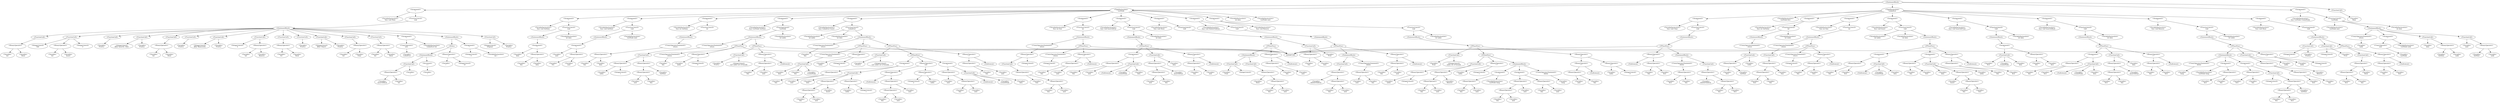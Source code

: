 digraph G {
0 [label="<StatementBlock>"];0->2;0->74;0->338;0->520;0->542;
2 [label="<Assignment>\n="];2->1;2->3;
1 [label="<VariableDeclaration>\nfunc void Main"];
3 [label="<FunctionLiteral>
void"];3->4;
4 [label="<StatementBlock>"];4->6;4->9;4->26;4->31;4->35;4->39;4->41;4->46;4->48;4->50;4->55;4->60;4->62;4->64;4->69;4->73;
6 [label="<Assignment>\n="];6->5;6->7;
5 [label="<VariableDeclaration>\nLinkedList list"];
7 [label="<UnaryOperator>\nnew"];7->8;
8 [label="<Variable>\nLinkedList"];
9 [label="<StatementBlock>"];9->11;9->13;
11 [label="<Assignment>\n="];11->10;11->12;
10 [label="<VariableDeclaration>\nint i"];
12 [label="<IntegerLiteral>\n0"];
13 [label="<While>"];13->15;13->19;
15 [label="<BinaryOperator>\n<"];15->14;15->16;
14 [label="<Variable>\ni"];
16 [label="<IntegerLiteral>\n10"];
19 [label="<StatementBlock>"];19->23;19->17;
23 [label="<FunctionCall>\n"];23->21;23->24;
21 [label="<BinaryOperator>\n."];21->20;21->22;
20 [label="<Variable>\nlist"];
22 [label="<Variable>\nInsertAtBack"];
24 [label="<Variable>\ni"];
17 [label="<Increment>\n++"];17->18;
18 [label="<Variable>\ni"];
26 [label="<FunctionCall>\n"];26->25;26->27;
25 [label="<Variable>\nPrintLn"];
27 [label="<IntegerLiteral>\nOriginal:"];
31 [label="<FunctionCall>\n"];31->29;
29 [label="<BinaryOperator>\n."];29->28;29->30;
28 [label="<Variable>\nlist"];
30 [label="<Variable>\nShow"];
35 [label="<FunctionCall>\n"];35->33;35->36;35->37;
33 [label="<BinaryOperator>\n."];33->32;33->34;
32 [label="<Variable>\nlist"];
34 [label="<Variable>\nInsert"];
36 [label="<IntegerLiteral>\n4"];
37 [label="<IntegerLiteral>\n444"];
39 [label="<FunctionCall>\n"];39->38;
38 [label="<Variable>\nPrintLn"];
41 [label="<FunctionCall>\n"];41->40;41->42;
40 [label="<Variable>\nPrintLn"];
42 [label="<IntegerLiteral>\nAfter Insert(4, 444):"];
46 [label="<FunctionCall>\n"];46->44;
44 [label="<BinaryOperator>\n."];44->43;44->45;
43 [label="<Variable>\nlist"];
45 [label="<Variable>\nShow"];
48 [label="<FunctionCall>\n"];48->47;
47 [label="<Variable>\nPrintLn"];
50 [label="<FunctionCall>\n"];50->49;50->51;
49 [label="<Variable>\nPrintLn"];
51 [label="<IntegerLiteral>\nAfter Remove(4):"];
55 [label="<FunctionCall>\n"];55->53;55->56;
53 [label="<BinaryOperator>\n."];53->52;53->54;
52 [label="<Variable>\nlist"];
54 [label="<Variable>\nRemove"];
56 [label="<IntegerLiteral>\n4"];
60 [label="<FunctionCall>\n"];60->58;
58 [label="<BinaryOperator>\n."];58->57;58->59;
57 [label="<Variable>\nlist"];
59 [label="<Variable>\nShow"];
62 [label="<FunctionCall>\n"];62->61;
61 [label="<Variable>\nPrintLn"];
64 [label="<FunctionCall>\n"];64->63;64->65;
63 [label="<Variable>\nPrintLn"];
65 [label="<IntegerLiteral>\nAfter Clear():"];
69 [label="<FunctionCall>\n"];69->67;
67 [label="<BinaryOperator>\n."];67->66;67->68;
66 [label="<Variable>\nlist"];
68 [label="<Variable>\nClear"];
73 [label="<FunctionCall>\n"];73->71;
71 [label="<BinaryOperator>\n."];71->70;71->72;
70 [label="<Variable>\nlist"];
72 [label="<Variable>\nShow"];
74 [label="<TypeDeclaration>\nListNode"];74->75;74->76;74->78;74->88;74->98;74->106;74->136;74->198;74->219;74->245;74->270;74->291;
75 [label="<VariableDeclaration>\nint data"];
76 [label="<VariableDeclaration>\nListNode next"];
78 [label="<Assignment>\n="];78->77;78->79;
77 [label="<VariableDeclaration>\nfunc void SetData"];
79 [label="<FunctionLiteral>
void"];79->80;79->86;
80 [label="<VariableDeclaration>\nint data"];
86 [label="<StatementBlock>"];86->84;
84 [label="<Assignment>\n="];84->82;84->85;
82 [label="<BinaryOperator>\n."];82->81;82->83;
81 [label="<Variable>\nthis"];
83 [label="<Variable>\ndata"];
85 [label="<Variable>\ndata"];
88 [label="<Assignment>\n="];88->87;88->89;
87 [label="<VariableDeclaration>\nfunc void SetNext"];
89 [label="<FunctionLiteral>
void"];89->90;89->96;
90 [label="<VariableDeclaration>\nListNode next"];
96 [label="<StatementBlock>"];96->94;
94 [label="<Assignment>\n="];94->92;94->95;
92 [label="<BinaryOperator>\n."];92->91;92->93;
91 [label="<Variable>\nthis"];
93 [label="<Variable>\nnext"];
95 [label="<Variable>\nnext"];
98 [label="<Assignment>\n="];98->97;98->99;
97 [label="<VariableDeclaration>\nfunc int GetData"];
99 [label="<FunctionLiteral>
int"];99->104;
104 [label="<StatementBlock>"];104->100;
100 [label="<UnaryOperatorStatement>\nreturn"];100->102;
102 [label="<BinaryOperator>\n."];102->101;102->103;
101 [label="<Variable>\nthis"];
103 [label="<Variable>\ndata"];
106 [label="<Assignment>\n="];106->105;106->107;
105 [label="<VariableDeclaration>\nfunc ListNode GetNext"];
107 [label="<FunctionLiteral>
ListNode"];107->108;107->109;
108 [label="<VariableDeclaration>\nint index"];
109 [label="<StatementBlock>"];109->110;109->116;109->125;
110 [label="<IfThenElse>"];110->112;110->114;110->4294967295;
112 [label="<BinaryOperator>\n=="];112->111;112->113;
111 [label="<Variable>\nindex"];
113 [label="<IntegerLiteral>\n0"];
114 [label="<UnaryOperatorStatement>\nreturn"];114->115;
115 [label="<Variable>\nthis"];
116 [label="<IfThenElse>"];116->120;116->123;116->4294967295;
120 [label="<BinaryOperator>\n=="];120->118;120->121;
118 [label="<BinaryOperator>\n."];118->117;118->119;
117 [label="<Variable>\nthis"];
119 [label="<Variable>\nnext"];
121 [label="<NullLiteral>"];
123 [label="<FunctionCall>\n"];123->122;123->124;
122 [label="<Variable>\nPrintLn"];
124 [label="<IntegerLiteral>\nList index out of bounds"];
125 [label="<UnaryOperatorStatement>\nreturn"];125->131;
131 [label="<FunctionCall>\n"];131->129;131->133;
129 [label="<BinaryOperator>\n."];129->127;129->130;
127 [label="<BinaryOperator>\n."];127->126;127->128;
126 [label="<Variable>\nthis"];
128 [label="<Variable>\nnext"];
130 [label="<Variable>\nGetNext"];
133 [label="<BinaryOperator>\n-"];133->132;133->134;
132 [label="<Variable>\nindex"];
134 [label="<IntegerLiteral>\n1"];
136 [label="<Assignment>\n="];136->135;136->137;
135 [label="<VariableDeclaration>\nfunc LinkedList Insert"];
137 [label="<FunctionLiteral>
LinkedList"];137->138;137->139;137->140;
138 [label="<VariableDeclaration>\nint index"];
139 [label="<VariableDeclaration>\nint data"];
140 [label="<StatementBlock>"];140->141;140->150;140->195;
141 [label="<IfThenElse>"];141->143;141->145;141->4294967295;
143 [label="<BinaryOperator>\n=="];143->142;143->144;
142 [label="<Variable>\nindex"];
144 [label="<IntegerLiteral>\n0"];
145 [label="<UnaryOperatorStatement>\nreturn"];145->147;
147 [label="<FunctionCall>\n"];147->146;147->148;147->149;
146 [label="<Variable>\nCreateNode"];
148 [label="<Variable>\ndata"];
149 [label="<Variable>\nthis"];
150 [label="<IfThenElse>"];150->154;150->157;150->159;
154 [label="<BinaryOperator>\n=="];154->152;154->155;
152 [label="<BinaryOperator>\n."];152->151;152->153;
151 [label="<Variable>\nthis"];
153 [label="<Variable>\nnext"];
155 [label="<NullLiteral>"];
157 [label="<FunctionCall>\n"];157->156;157->158;
156 [label="<Variable>\nPrintLn"];
158 [label="<IntegerLiteral>\nList index out of bounds"];
159 [label="<IfThenElse>"];159->167;159->176;159->184;
167 [label="<BinaryOperator>\nand"];167->165;167->169;
165 [label="<BinaryOperator>\n=="];165->163;165->166;
163 [label="<BinaryOperator>\n."];163->161;163->164;
161 [label="<BinaryOperator>\n."];161->160;161->162;
160 [label="<Variable>\nthis"];
162 [label="<Variable>\nnext"];
164 [label="<Variable>\nnext"];
166 [label="<NullLiteral>"];
169 [label="<BinaryOperator>\n=="];169->168;169->170;
168 [label="<Variable>\nindex"];
170 [label="<IntegerLiteral>\n2"];
176 [label="<Assignment>\n="];176->174;176->178;
174 [label="<BinaryOperator>\n."];174->172;174->175;
172 [label="<BinaryOperator>\n."];172->171;172->173;
171 [label="<Variable>\nthis"];
173 [label="<Variable>\nnext"];
175 [label="<Variable>\nnext"];
178 [label="<FunctionCall>\n"];178->177;178->179;178->180;
177 [label="<Variable>\nCreateNode"];
179 [label="<Variable>\ndata"];
180 [label="<NullLiteral>"];
184 [label="<Assignment>\n="];184->182;184->190;
182 [label="<BinaryOperator>\n."];182->181;182->183;
181 [label="<Variable>\nthis"];
183 [label="<Variable>\nnext"];
190 [label="<FunctionCall>\n"];190->188;190->192;190->194;
188 [label="<BinaryOperator>\n."];188->186;188->189;
186 [label="<BinaryOperator>\n."];186->185;186->187;
185 [label="<Variable>\nthis"];
187 [label="<Variable>\nnext"];
189 [label="<Variable>\nInsert"];
192 [label="<BinaryOperator>\n-"];192->191;192->193;
191 [label="<Variable>\nindex"];
193 [label="<IntegerLiteral>\n1"];
194 [label="<Variable>\ndata"];
195 [label="<UnaryOperatorStatement>\nreturn"];195->196;
196 [label="<Variable>\nthis"];
198 [label="<Assignment>\n="];198->197;198->199;
197 [label="<VariableDeclaration>\nfunc int Size"];
199 [label="<FunctionLiteral>
int"];199->200;
200 [label="<StatementBlock>"];200->201;200->209;
201 [label="<IfThenElse>"];201->205;201->207;201->4294967295;
205 [label="<BinaryOperator>\n=="];205->203;205->206;
203 [label="<BinaryOperator>\n."];203->202;203->204;
202 [label="<Variable>\nthis"];
204 [label="<Variable>\nnext"];
206 [label="<NullLiteral>"];
207 [label="<UnaryOperatorStatement>\nreturn"];207->208;
208 [label="<IntegerLiteral>\n1"];
209 [label="<UnaryOperatorStatement>\nreturn"];209->211;
211 [label="<BinaryOperator>\n+"];211->210;211->217;
210 [label="<IntegerLiteral>\n1"];
217 [label="<FunctionCall>\n"];217->215;
215 [label="<BinaryOperator>\n."];215->213;215->216;
213 [label="<BinaryOperator>\n."];213->212;213->214;
212 [label="<Variable>\nthis"];
214 [label="<Variable>\nnext"];
216 [label="<Variable>\nSize"];
219 [label="<Assignment>\n="];219->218;219->220;
218 [label="<VariableDeclaration>\nfunc void InsertAtEnd"];
220 [label="<FunctionLiteral>
void"];220->221;220->222;
221 [label="<VariableDeclaration>\nint data"];
222 [label="<StatementBlock>"];222->223;
223 [label="<IfThenElse>"];223->227;223->232;223->242;
227 [label="<BinaryOperator>\n=="];227->225;227->228;
225 [label="<BinaryOperator>\n."];225->224;225->226;
224 [label="<Variable>\nthis"];
226 [label="<Variable>\nnext"];
228 [label="<NullLiteral>"];
232 [label="<Assignment>\n="];232->230;232->234;
230 [label="<BinaryOperator>\n."];230->229;230->231;
229 [label="<Variable>\nthis"];
231 [label="<Variable>\nnext"];
234 [label="<FunctionCall>\n"];234->233;234->235;234->236;
233 [label="<Variable>\nCreateNode"];
235 [label="<Variable>\ndata"];
236 [label="<NullLiteral>"];
242 [label="<FunctionCall>\n"];242->240;242->243;
240 [label="<BinaryOperator>\n."];240->238;240->241;
238 [label="<BinaryOperator>\n."];238->237;238->239;
237 [label="<Variable>\nthis"];
239 [label="<Variable>\nnext"];
241 [label="<Variable>\nInsertAtEnd"];
243 [label="<Variable>\ndata"];
245 [label="<Assignment>\n="];245->244;245->246;
244 [label="<VariableDeclaration>\nfunc void Show"];
246 [label="<FunctionLiteral>
void"];246->247;
247 [label="<StatementBlock>"];247->249;247->253;
249 [label="<FunctionCall>\n"];249->248;249->251;
248 [label="<Variable>\nPrint"];
251 [label="<BinaryOperator>\n."];251->250;251->252;
250 [label="<Variable>\nthis"];
252 [label="<Variable>\ndata"];
253 [label="<IfThenElse>"];253->257;253->259;253->4294967295;
257 [label="<BinaryOperator>\n!="];257->255;257->258;
255 [label="<BinaryOperator>\n."];255->254;255->256;
254 [label="<Variable>\nthis"];
256 [label="<Variable>\nnext"];
258 [label="<NullLiteral>"];
259 [label="<StatementBlock>"];259->261;259->268;
261 [label="<FunctionCall>\n"];261->260;261->262;
260 [label="<Variable>\nPrint"];
262 [label="<IntegerLiteral>\n, "];
268 [label="<FunctionCall>\n"];268->266;
266 [label="<BinaryOperator>\n."];266->264;266->267;
264 [label="<BinaryOperator>\n."];264->263;264->265;
263 [label="<Variable>\nthis"];
265 [label="<Variable>\nnext"];
267 [label="<Variable>\nShow"];
270 [label="<Assignment>\n="];270->269;270->271;
269 [label="<VariableDeclaration>\nfunc void DeleteChildren"];
271 [label="<FunctionLiteral>
void"];271->272;
272 [label="<StatementBlock>"];272->273;
273 [label="<IfThenElse>"];273->277;273->4294967295;273->279;
277 [label="<BinaryOperator>\n=="];277->275;277->278;
275 [label="<BinaryOperator>\n."];275->274;275->276;
274 [label="<Variable>\nthis"];
276 [label="<Variable>\nnext"];
278 [label="<NullLiteral>"];
279 [label="<StatementBlock>"];279->285;279->286;
285 [label="<FunctionCall>\n"];285->283;
283 [label="<BinaryOperator>\n."];283->281;283->284;
281 [label="<BinaryOperator>\n."];281->280;281->282;
280 [label="<Variable>\nthis"];
282 [label="<Variable>\nnext"];
284 [label="<Variable>\nDeleteChildren"];
286 [label="<UnaryOperatorStatement>\ndelete"];286->288;
288 [label="<BinaryOperator>\n."];288->287;288->289;
287 [label="<Variable>\nthis"];
289 [label="<Variable>\nnext"];
291 [label="<Assignment>\n="];291->290;291->292;
290 [label="<VariableDeclaration>\nfunc void Remove"];
292 [label="<FunctionLiteral>
void"];292->293;292->294;
293 [label="<VariableDeclaration>\nint index"];
294 [label="<StatementBlock>"];294->295;
295 [label="<IfThenElse>"];295->301;295->306;295->308;
301 [label="<BinaryOperator>\nor"];301->299;301->303;
299 [label="<BinaryOperator>\n=="];299->297;299->300;
297 [label="<BinaryOperator>\n."];297->296;297->298;
296 [label="<Variable>\nthis"];
298 [label="<Variable>\nnext"];
300 [label="<NullLiteral>"];
303 [label="<BinaryOperator>\n<="];303->302;303->304;
302 [label="<Variable>\nindex"];
304 [label="<IntegerLiteral>\n0"];
306 [label="<FunctionCall>\n"];306->305;306->307;
305 [label="<Variable>\nPrint"];
307 [label="<IntegerLiteral>\nindex out of bounds"];
308 [label="<IfThenElse>"];308->310;308->312;308->334;
310 [label="<BinaryOperator>\n=="];310->309;310->311;
309 [label="<Variable>\nindex"];
311 [label="<IntegerLiteral>\n1"];
312 [label="<StatementBlock>"];312->314;312->321;312->327;
314 [label="<Assignment>\n="];314->313;314->316;
313 [label="<VariableDeclaration>\nListNode temp"];
316 [label="<BinaryOperator>\n."];316->315;316->317;
315 [label="<Variable>\nthis"];
317 [label="<Variable>\nnext"];
321 [label="<Assignment>\n="];321->319;321->325;
319 [label="<BinaryOperator>\n."];319->318;319->320;
318 [label="<Variable>\nthis"];
320 [label="<Variable>\nnext"];
325 [label="<BinaryOperator>\n."];325->323;325->326;
323 [label="<BinaryOperator>\n."];323->322;323->324;
322 [label="<Variable>\nthis"];
324 [label="<Variable>\nnext"];
326 [label="<Variable>\nnext"];
327 [label="<UnaryOperatorStatement>\ndelete"];327->328;
328 [label="<Variable>\ntemp"];
334 [label="<FunctionCall>\n"];334->332;334->336;
332 [label="<BinaryOperator>\n."];332->330;332->333;
330 [label="<BinaryOperator>\n."];330->329;330->331;
329 [label="<Variable>\nthis"];
331 [label="<Variable>\nnext"];
333 [label="<Variable>\nRemove"];
336 [label="<BinaryOperator>\n-"];336->335;336->337;
335 [label="<Variable>\nindex"];
337 [label="<IntegerLiteral>\n1"];
338 [label="<TypeDeclaration>\nLinkedList"];338->339;338->341;338->352;338->371;338->403;338->416;338->442;338->477;338->499;
339 [label="<VariableDeclaration>\nListNode first"];
341 [label="<Assignment>\n="];341->340;341->342;
340 [label="<VariableDeclaration>\nfunc int GetValue"];
342 [label="<FunctionLiteral>
int"];342->343;342->350;
343 [label="<VariableDeclaration>\nint index"];
350 [label="<StatementBlock>"];350->344;
344 [label="<UnaryOperatorStatement>\nreturn"];344->348;
348 [label="<FunctionCall>\n"];348->346;348->349;
346 [label="<BinaryOperator>\n."];346->345;346->347;
345 [label="<Variable>\nfirst"];
347 [label="<Variable>\nGetNext"];
349 [label="<Variable>\nindex"];
352 [label="<Assignment>\n="];352->351;352->353;
351 [label="<VariableDeclaration>\nfunc int Size"];
353 [label="<FunctionLiteral>
int"];353->354;
354 [label="<StatementBlock>"];354->355;354->363;
355 [label="<IfThenElse>"];355->359;355->361;355->4294967295;
359 [label="<BinaryOperator>\n=="];359->357;359->360;
357 [label="<BinaryOperator>\n."];357->356;357->358;
356 [label="<Variable>\nthis"];
358 [label="<Variable>\nfirst"];
360 [label="<NullLiteral>"];
361 [label="<UnaryOperatorStatement>\nreturn"];361->362;
362 [label="<IntegerLiteral>\n0"];
363 [label="<UnaryOperatorStatement>\nreturn"];363->369;
369 [label="<FunctionCall>\n"];369->367;
367 [label="<BinaryOperator>\n."];367->365;367->368;
365 [label="<BinaryOperator>\n."];365->364;365->366;
364 [label="<Variable>\nthis"];
366 [label="<Variable>\nfirst"];
368 [label="<Variable>\nSize"];
371 [label="<Assignment>\n="];371->370;371->372;
370 [label="<VariableDeclaration>\nfunc void Insert"];
372 [label="<FunctionLiteral>
void"];372->373;372->374;372->375;
373 [label="<VariableDeclaration>\nint index"];
374 [label="<VariableDeclaration>\nint data"];
375 [label="<StatementBlock>"];375->376;
376 [label="<IfThenElse>"];376->380;376->385;376->393;
380 [label="<BinaryOperator>\n=="];380->378;380->381;
378 [label="<BinaryOperator>\n."];378->377;378->379;
377 [label="<Variable>\nthis"];
379 [label="<Variable>\nfirst"];
381 [label="<NullLiteral>"];
385 [label="<Assignment>\n="];385->383;385->387;
383 [label="<BinaryOperator>\n."];383->382;383->384;
382 [label="<Variable>\nthis"];
384 [label="<Variable>\nfirst"];
387 [label="<FunctionCall>\n"];387->386;387->388;387->389;
386 [label="<Variable>\nCreateNode"];
388 [label="<Variable>\ndata"];
389 [label="<NullLiteral>"];
393 [label="<Assignment>\n="];393->391;393->399;
391 [label="<BinaryOperator>\n."];391->390;391->392;
390 [label="<Variable>\nthis"];
392 [label="<Variable>\nfirst"];
399 [label="<FunctionCall>\n"];399->397;399->400;399->401;
397 [label="<BinaryOperator>\n."];397->395;397->398;
395 [label="<BinaryOperator>\n."];395->394;395->396;
394 [label="<Variable>\nthis"];
396 [label="<Variable>\nfirst"];
398 [label="<Variable>\nInsert"];
400 [label="<Variable>\nindex"];
401 [label="<Variable>\ndata"];
403 [label="<Assignment>\n="];403->402;403->404;
402 [label="<VariableDeclaration>\nfunc void InsertAtFront"];
404 [label="<FunctionLiteral>
void"];404->405;404->414;
405 [label="<VariableDeclaration>\nint data"];
414 [label="<StatementBlock>"];414->409;
409 [label="<Assignment>\n="];409->407;409->411;
407 [label="<BinaryOperator>\n."];407->406;407->408;
406 [label="<Variable>\nthis"];
408 [label="<Variable>\nfirst"];
411 [label="<FunctionCall>\n"];411->410;411->412;411->413;
410 [label="<Variable>\nCreateNode"];
412 [label="<Variable>\ndata"];
413 [label="<Variable>\nfirst"];
416 [label="<Assignment>\n="];416->415;416->417;
415 [label="<VariableDeclaration>\nfunc void InsertAtBack"];
417 [label="<FunctionLiteral>
void"];417->418;417->419;
418 [label="<VariableDeclaration>\nint data"];
419 [label="<StatementBlock>"];419->420;
420 [label="<IfThenElse>"];420->424;420->429;420->439;
424 [label="<BinaryOperator>\n=="];424->422;424->425;
422 [label="<BinaryOperator>\n."];422->421;422->423;
421 [label="<Variable>\nthis"];
423 [label="<Variable>\nfirst"];
425 [label="<NullLiteral>"];
429 [label="<Assignment>\n="];429->427;429->431;
427 [label="<BinaryOperator>\n."];427->426;427->428;
426 [label="<Variable>\nthis"];
428 [label="<Variable>\nfirst"];
431 [label="<FunctionCall>\n"];431->430;431->432;431->433;
430 [label="<Variable>\nCreateNode"];
432 [label="<Variable>\ndata"];
433 [label="<NullLiteral>"];
439 [label="<FunctionCall>\n"];439->437;439->440;
437 [label="<BinaryOperator>\n."];437->435;437->438;
435 [label="<BinaryOperator>\n."];435->434;435->436;
434 [label="<Variable>\nthis"];
436 [label="<Variable>\nfirst"];
438 [label="<Variable>\nInsertAtEnd"];
440 [label="<Variable>\ndata"];
442 [label="<Assignment>\n="];442->441;442->443;
441 [label="<VariableDeclaration>\nfunc void Remove"];
443 [label="<FunctionLiteral>
void"];443->444;443->445;
444 [label="<VariableDeclaration>\nint index"];
445 [label="<StatementBlock>"];445->446;
446 [label="<IfThenElse>"];446->448;446->450;446->474;
448 [label="<BinaryOperator>\n=="];448->447;448->449;
447 [label="<Variable>\nindex"];
449 [label="<IntegerLiteral>\n0"];
450 [label="<StatementBlock>"];450->452;450->459;450->467;
452 [label="<Assignment>\n="];452->451;452->454;
451 [label="<VariableDeclaration>\nListNode temp"];
454 [label="<BinaryOperator>\n."];454->453;454->455;
453 [label="<Variable>\nthis"];
455 [label="<Variable>\nfirst"];
459 [label="<Assignment>\n="];459->457;459->465;
457 [label="<BinaryOperator>\n."];457->456;457->458;
456 [label="<Variable>\nthis"];
458 [label="<Variable>\nfirst"];
465 [label="<FunctionCall>\n"];465->463;465->466;
463 [label="<BinaryOperator>\n."];463->461;463->464;
461 [label="<BinaryOperator>\n."];461->460;461->462;
460 [label="<Variable>\nthis"];
462 [label="<Variable>\nfirst"];
464 [label="<Variable>\nGetNext"];
466 [label="<IntegerLiteral>\n1"];
467 [label="<UnaryOperatorStatement>\ndelete"];467->468;
468 [label="<Variable>\ntemp"];
474 [label="<FunctionCall>\n"];474->472;474->475;
472 [label="<BinaryOperator>\n."];472->470;472->473;
470 [label="<BinaryOperator>\n."];470->469;470->471;
469 [label="<Variable>\nthis"];
471 [label="<Variable>\nfirst"];
473 [label="<Variable>\nRemove"];
475 [label="<Variable>\nindex"];
477 [label="<Assignment>\n="];477->476;477->478;
476 [label="<VariableDeclaration>\nfunc void Show"];
478 [label="<FunctionLiteral>
void"];478->479;
479 [label="<StatementBlock>"];479->481;479->483;479->496;
481 [label="<FunctionCall>\n"];481->480;481->482;
480 [label="<Variable>\nPrint"];
482 [label="<IntegerLiteral>\n["];
483 [label="<IfThenElse>"];483->487;483->4294967295;483->494;
487 [label="<BinaryOperator>\n=="];487->485;487->488;
485 [label="<BinaryOperator>\n."];485->484;485->486;
484 [label="<Variable>\nthis"];
486 [label="<Variable>\nfirst"];
488 [label="<NullLiteral>"];
494 [label="<FunctionCall>\n"];494->492;
492 [label="<BinaryOperator>\n."];492->490;492->493;
490 [label="<BinaryOperator>\n."];490->489;490->491;
489 [label="<Variable>\nthis"];
491 [label="<Variable>\nfirst"];
493 [label="<Variable>\nShow"];
496 [label="<FunctionCall>\n"];496->495;496->497;
495 [label="<Variable>\nPrintLn"];
497 [label="<IntegerLiteral>\n]"];
499 [label="<Assignment>\n="];499->498;499->500;
498 [label="<VariableDeclaration>\nfunc void Clear"];
500 [label="<FunctionLiteral>
void"];500->501;
501 [label="<StatementBlock>"];501->502;
502 [label="<IfThenElse>"];502->506;502->4294967295;502->508;
506 [label="<BinaryOperator>\n=="];506->504;506->507;
504 [label="<BinaryOperator>\n."];504->503;504->505;
503 [label="<Variable>\nthis"];
505 [label="<Variable>\nfirst"];
507 [label="<NullLiteral>"];
508 [label="<StatementBlock>"];508->514;508->515;
514 [label="<FunctionCall>\n"];514->512;
512 [label="<BinaryOperator>\n."];512->510;512->513;
510 [label="<BinaryOperator>\n."];510->509;510->511;
509 [label="<Variable>\nthis"];
511 [label="<Variable>\nfirst"];
513 [label="<Variable>\nDeleteChildren"];
515 [label="<UnaryOperatorStatement>\ndelete"];515->517;
517 [label="<BinaryOperator>\n."];517->516;517->518;
516 [label="<Variable>\nthis"];
518 [label="<Variable>\nfirst"];
520 [label="<Assignment>\n="];520->519;520->521;
519 [label="<VariableDeclaration>\nfunc ListNode CreateNode"];
521 [label="<FunctionLiteral>
ListNode"];521->522;521->523;521->524;
522 [label="<VariableDeclaration>\nint data"];
523 [label="<VariableDeclaration>\nListNode next"];
524 [label="<StatementBlock>"];524->526;524->532;524->537;524->539;
526 [label="<Assignment>\n="];526->525;526->527;
525 [label="<VariableDeclaration>\nListNode node"];
527 [label="<UnaryOperator>\nnew"];527->528;
528 [label="<Variable>\nListNode"];
532 [label="<FunctionCall>\n"];532->530;532->533;
530 [label="<BinaryOperator>\n."];530->529;530->531;
529 [label="<Variable>\nnode"];
531 [label="<Variable>\nSetData"];
533 [label="<Variable>\ndata"];
537 [label="<FunctionCall>\n"];537->535;537->538;
535 [label="<BinaryOperator>\n."];535->534;535->536;
534 [label="<Variable>\nnode"];
536 [label="<Variable>\nSetNext"];
538 [label="<Variable>\nnext"];
539 [label="<UnaryOperatorStatement>\nreturn"];539->540;
540 [label="<Variable>\nnode"];
542 [label="<FunctionCall>\n"];542->541;
541 [label="<Variable>\nMain"];
}